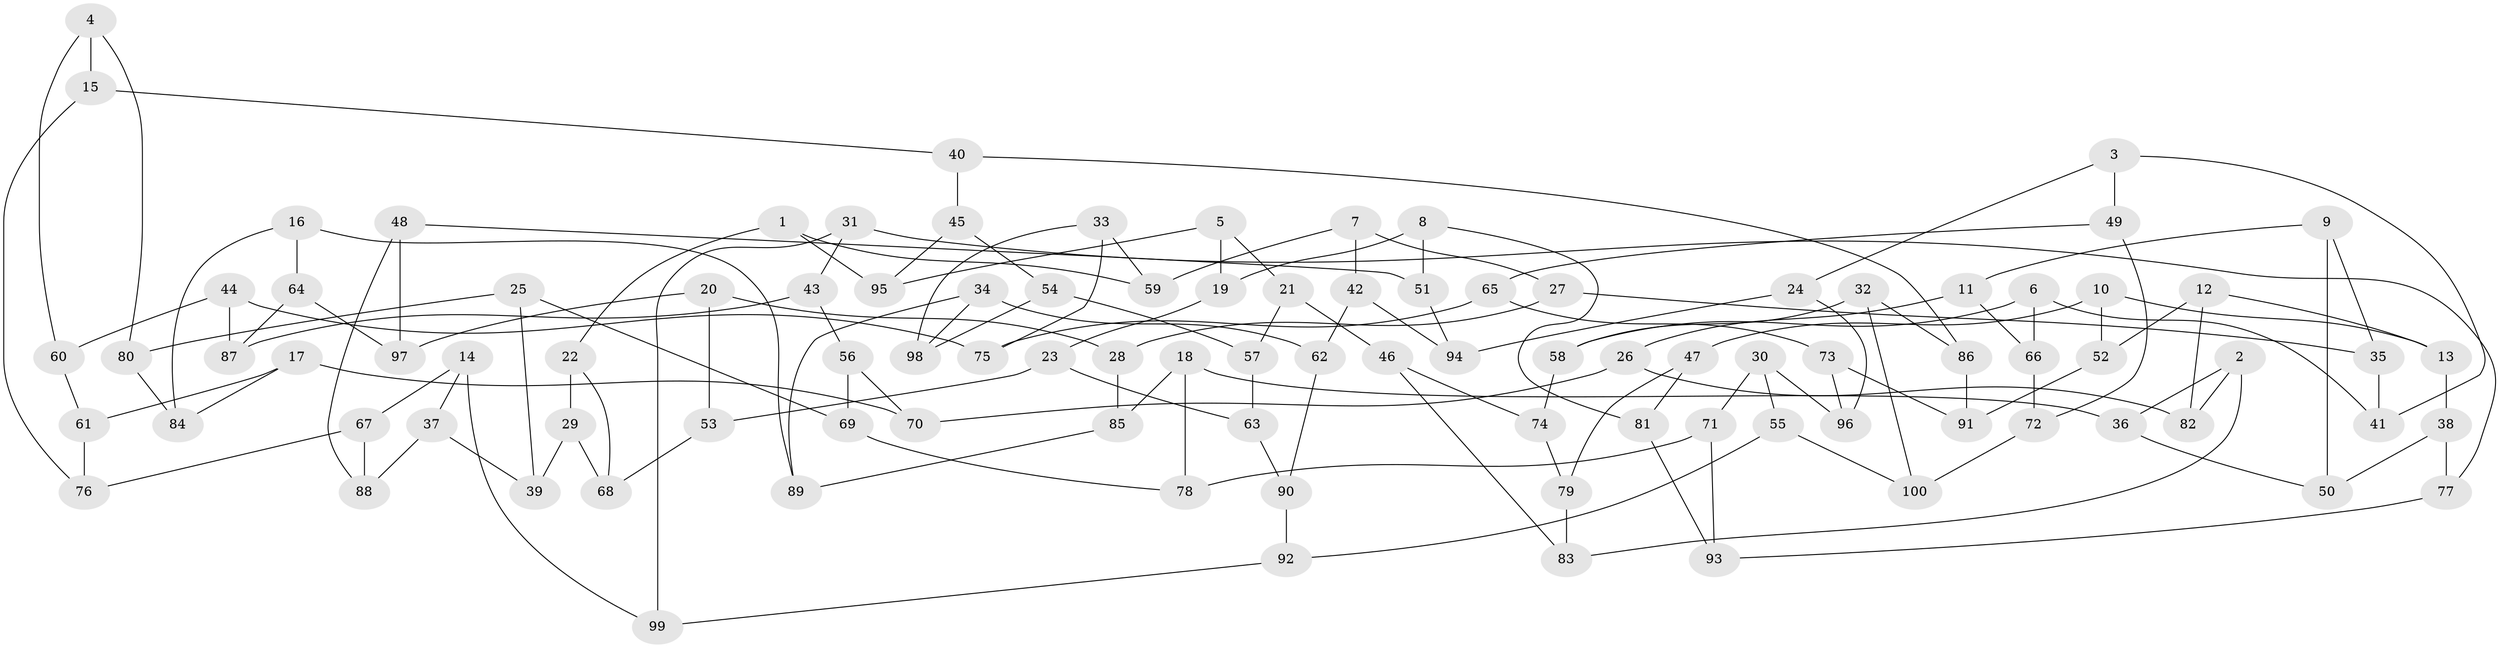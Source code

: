 // Generated by graph-tools (version 1.1) at 2025/39/02/21/25 10:39:00]
// undirected, 100 vertices, 150 edges
graph export_dot {
graph [start="1"]
  node [color=gray90,style=filled];
  1;
  2;
  3;
  4;
  5;
  6;
  7;
  8;
  9;
  10;
  11;
  12;
  13;
  14;
  15;
  16;
  17;
  18;
  19;
  20;
  21;
  22;
  23;
  24;
  25;
  26;
  27;
  28;
  29;
  30;
  31;
  32;
  33;
  34;
  35;
  36;
  37;
  38;
  39;
  40;
  41;
  42;
  43;
  44;
  45;
  46;
  47;
  48;
  49;
  50;
  51;
  52;
  53;
  54;
  55;
  56;
  57;
  58;
  59;
  60;
  61;
  62;
  63;
  64;
  65;
  66;
  67;
  68;
  69;
  70;
  71;
  72;
  73;
  74;
  75;
  76;
  77;
  78;
  79;
  80;
  81;
  82;
  83;
  84;
  85;
  86;
  87;
  88;
  89;
  90;
  91;
  92;
  93;
  94;
  95;
  96;
  97;
  98;
  99;
  100;
  1 -- 59;
  1 -- 22;
  1 -- 95;
  2 -- 83;
  2 -- 36;
  2 -- 82;
  3 -- 41;
  3 -- 24;
  3 -- 49;
  4 -- 80;
  4 -- 15;
  4 -- 60;
  5 -- 95;
  5 -- 21;
  5 -- 19;
  6 -- 66;
  6 -- 41;
  6 -- 58;
  7 -- 27;
  7 -- 42;
  7 -- 59;
  8 -- 19;
  8 -- 81;
  8 -- 51;
  9 -- 50;
  9 -- 11;
  9 -- 35;
  10 -- 47;
  10 -- 52;
  10 -- 13;
  11 -- 26;
  11 -- 66;
  12 -- 52;
  12 -- 82;
  12 -- 13;
  13 -- 38;
  14 -- 99;
  14 -- 67;
  14 -- 37;
  15 -- 76;
  15 -- 40;
  16 -- 89;
  16 -- 84;
  16 -- 64;
  17 -- 61;
  17 -- 70;
  17 -- 84;
  18 -- 36;
  18 -- 78;
  18 -- 85;
  19 -- 23;
  20 -- 53;
  20 -- 97;
  20 -- 28;
  21 -- 46;
  21 -- 57;
  22 -- 68;
  22 -- 29;
  23 -- 53;
  23 -- 63;
  24 -- 94;
  24 -- 96;
  25 -- 80;
  25 -- 39;
  25 -- 69;
  26 -- 82;
  26 -- 70;
  27 -- 35;
  27 -- 28;
  28 -- 85;
  29 -- 68;
  29 -- 39;
  30 -- 71;
  30 -- 55;
  30 -- 96;
  31 -- 43;
  31 -- 99;
  31 -- 77;
  32 -- 86;
  32 -- 58;
  32 -- 100;
  33 -- 98;
  33 -- 75;
  33 -- 59;
  34 -- 89;
  34 -- 98;
  34 -- 62;
  35 -- 41;
  36 -- 50;
  37 -- 39;
  37 -- 88;
  38 -- 77;
  38 -- 50;
  40 -- 86;
  40 -- 45;
  42 -- 94;
  42 -- 62;
  43 -- 87;
  43 -- 56;
  44 -- 87;
  44 -- 60;
  44 -- 75;
  45 -- 54;
  45 -- 95;
  46 -- 83;
  46 -- 74;
  47 -- 81;
  47 -- 79;
  48 -- 97;
  48 -- 51;
  48 -- 88;
  49 -- 72;
  49 -- 65;
  51 -- 94;
  52 -- 91;
  53 -- 68;
  54 -- 98;
  54 -- 57;
  55 -- 92;
  55 -- 100;
  56 -- 70;
  56 -- 69;
  57 -- 63;
  58 -- 74;
  60 -- 61;
  61 -- 76;
  62 -- 90;
  63 -- 90;
  64 -- 87;
  64 -- 97;
  65 -- 73;
  65 -- 75;
  66 -- 72;
  67 -- 88;
  67 -- 76;
  69 -- 78;
  71 -- 93;
  71 -- 78;
  72 -- 100;
  73 -- 91;
  73 -- 96;
  74 -- 79;
  77 -- 93;
  79 -- 83;
  80 -- 84;
  81 -- 93;
  85 -- 89;
  86 -- 91;
  90 -- 92;
  92 -- 99;
}
